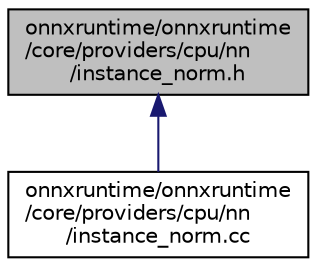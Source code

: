 digraph "onnxruntime/onnxruntime/core/providers/cpu/nn/instance_norm.h"
{
  edge [fontname="Helvetica",fontsize="10",labelfontname="Helvetica",labelfontsize="10"];
  node [fontname="Helvetica",fontsize="10",shape=record];
  Node68 [label="onnxruntime/onnxruntime\l/core/providers/cpu/nn\l/instance_norm.h",height=0.2,width=0.4,color="black", fillcolor="grey75", style="filled", fontcolor="black"];
  Node68 -> Node69 [dir="back",color="midnightblue",fontsize="10",style="solid",fontname="Helvetica"];
  Node69 [label="onnxruntime/onnxruntime\l/core/providers/cpu/nn\l/instance_norm.cc",height=0.2,width=0.4,color="black", fillcolor="white", style="filled",URL="$cpu_2nn_2instance__norm_8cc.html"];
}
